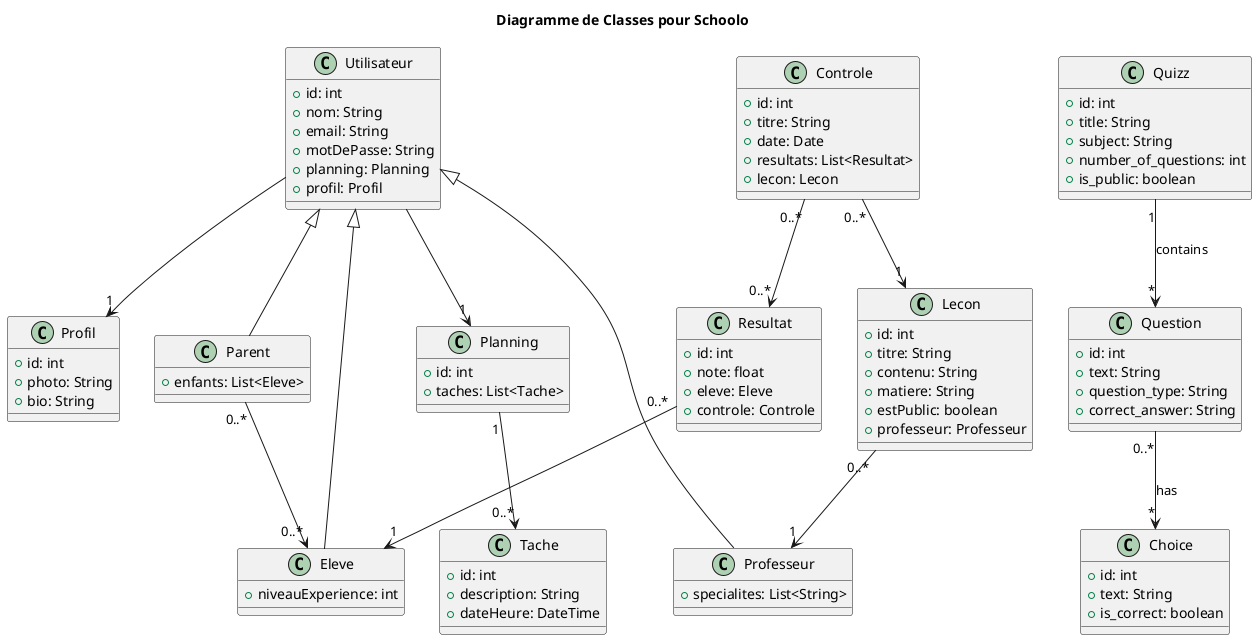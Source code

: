 @startuml
title Diagramme de Classes pour Schoolo

class Utilisateur {
    +id: int
    +nom: String
    +email: String
    +motDePasse: String
    +planning: Planning
    +profil: Profil
}


class Profil {
    +id: int
    +photo: String
    +bio: String
}

class Eleve extends Utilisateur {
    +niveauExperience: int
}

class Professeur extends Utilisateur {
    +specialites: List<String>
}

class Parent extends Utilisateur {
    +enfants: List<Eleve>
}

class Lecon {
    +id: int
    +titre: String
    +contenu: String
    +matiere: String
    +estPublic: boolean
    +professeur: Professeur
}

class Controle {
    +id: int
    +titre: String
    +date: Date
    +resultats: List<Resultat>
    +lecon: Lecon
}

class Resultat {
    +id: int
    +note: float
    +eleve: Eleve
    +controle: Controle
}

class Planning {
    +id: int
    +taches: List<Tache>
}

class Tache {
    +id: int
    +description: String
    +dateHeure: DateTime
}
class Quizz {
    +id: int
    +title: String
    +subject: String
    +number_of_questions: int
    +is_public: boolean
}

class Question {
    +id: int
    +text: String
    +question_type: String
    +correct_answer: String
}

class Choice {
    +id: int
    +text: String
    +is_correct: boolean
}

Quizz "1" --> "*" Question : contains
Question "0..*" --> "*" Choice : has
Utilisateur  --> "1" Planning
Utilisateur  --> "1" Profil
Parent "0..*" --> "0..*" Eleve
Lecon "0..*" --> "1" Professeur
Controle "0..*" --> "1" Lecon
Resultat "0..*" --> "1" Eleve
Controle "0..*" --> "0..*" Resultat
Planning "1" --> "0..*" Tache



@enduml

